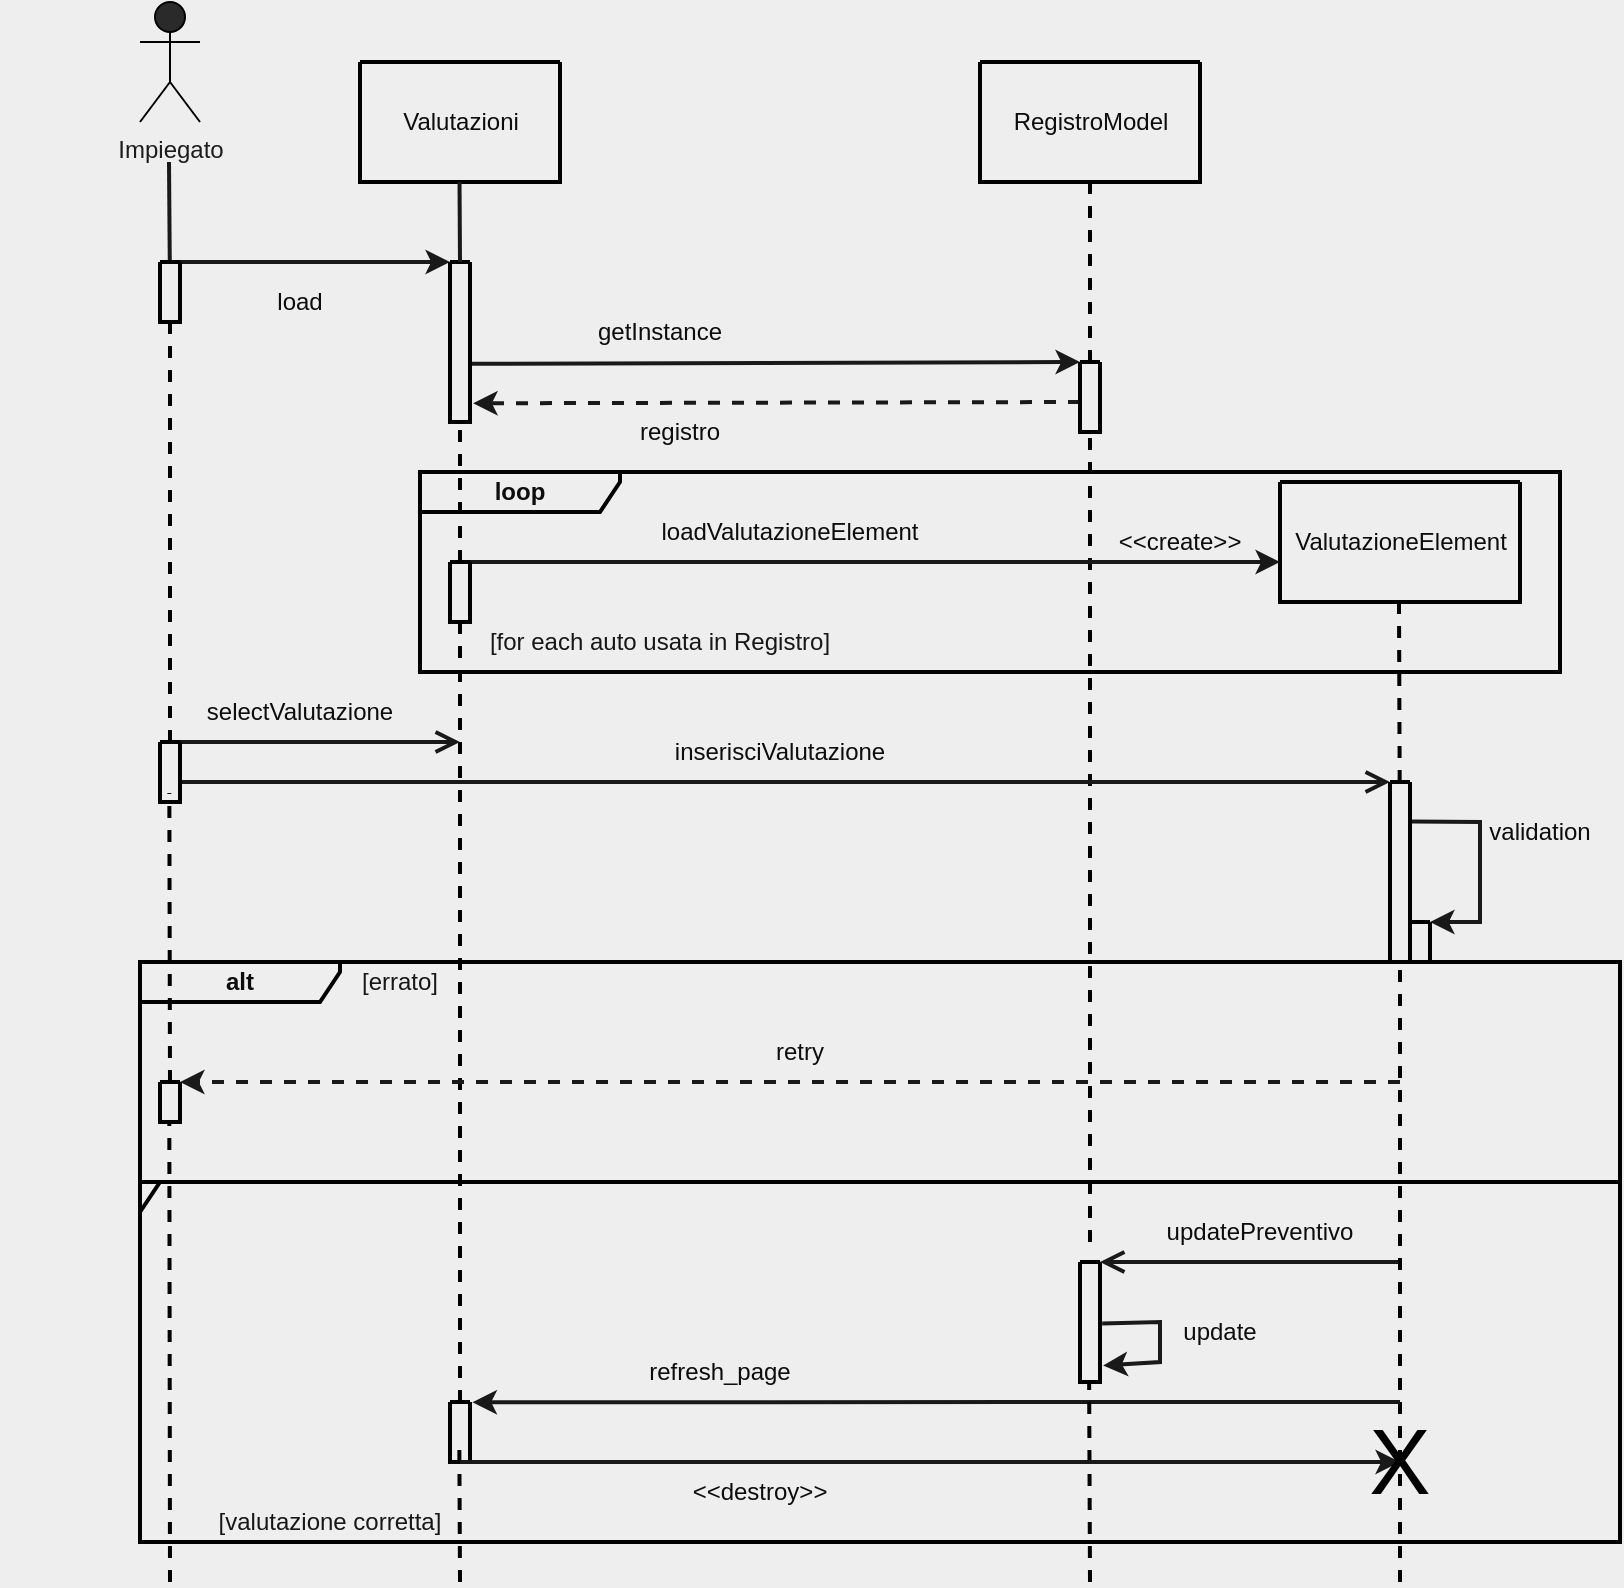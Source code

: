 <mxfile version="20.5.3" type="embed"><diagram id="ERxrzM34JgP0kjhDalQf" name="Page-1"><mxGraphModel dx="529" dy="141" grid="1" gridSize="10" guides="1" tooltips="1" connect="1" arrows="1" fold="1" page="0" pageScale="1" pageWidth="827" pageHeight="1169" background="#EEEEEE" math="0" shadow="0"><root><mxCell id="0"/><mxCell id="1" parent="0"/><mxCell id="224" value="Impiegato" style="shape=umlActor;verticalLabelPosition=bottom;verticalAlign=top;html=1;outlineConnect=0;fillColor=#2A2A2A;strokeColor=#000000;fontColor=#1C1C1C;" parent="1" vertex="1"><mxGeometry x="-80" y="60" width="30" height="60" as="geometry"/></mxCell><mxCell id="225" value="" style="endArrow=none;html=1;rounded=0;fontColor=#0D0D0D;strokeColor=#191919;strokeWidth=2;" parent="1" source="240" edge="1"><mxGeometry width="50" height="50" relative="1" as="geometry"><mxPoint x="-65.5" y="500" as="sourcePoint"/><mxPoint x="-65.5" y="140" as="targetPoint"/></mxGeometry></mxCell><mxCell id="228" value="" style="swimlane;startSize=0;strokeColor=#000000;fontColor=#0D0D0D;fillColor=#2A2A2A;strokeWidth=2;" parent="1" vertex="1"><mxGeometry x="30" y="90" width="100" height="60" as="geometry"/></mxCell><mxCell id="230" value="Valutazioni" style="text;html=1;align=center;verticalAlign=middle;resizable=0;points=[];autosize=1;strokeColor=none;fillColor=none;fontColor=#0D0D0D;" parent="228" vertex="1"><mxGeometry x="10" y="15" width="80" height="30" as="geometry"/></mxCell><mxCell id="234" value="" style="endArrow=classic;html=1;rounded=0;strokeColor=#191919;strokeWidth=2;fontColor=#0D0D0D;entryX=0;entryY=0;entryDx=0;entryDy=0;" parent="1" edge="1" target="266"><mxGeometry width="50" height="50" relative="1" as="geometry"><mxPoint x="-60" y="190" as="sourcePoint"/><mxPoint x="70" y="190" as="targetPoint"/></mxGeometry></mxCell><mxCell id="240" value="" style="swimlane;startSize=0;labelBackgroundColor=none;strokeColor=#000000;strokeWidth=2;fontColor=#0D0D0D;fillColor=#2A2A2A;" parent="1" vertex="1"><mxGeometry x="-70" y="190" width="10" height="30" as="geometry"/></mxCell><mxCell id="246" value="" style="endArrow=classic;html=1;rounded=0;strokeColor=#191919;strokeWidth=2;fontColor=#0D0D0D;exitX=1.074;exitY=0.636;exitDx=0;exitDy=0;exitPerimeter=0;" parent="1" source="266" edge="1"><mxGeometry width="50" height="50" relative="1" as="geometry"><mxPoint x="90" y="240" as="sourcePoint"/><mxPoint x="390" y="240" as="targetPoint"/></mxGeometry></mxCell><mxCell id="247" value="getInstance" style="text;html=1;strokeColor=none;fillColor=none;align=center;verticalAlign=middle;whiteSpace=wrap;rounded=0;labelBackgroundColor=none;strokeWidth=2;fontColor=#0D0D0D;" parent="1" vertex="1"><mxGeometry x="150" y="210" width="60" height="30" as="geometry"/></mxCell><mxCell id="266" value="" style="swimlane;startSize=0;labelBackgroundColor=none;strokeColor=#000000;strokeWidth=2;fontColor=#0D0D0D;fillColor=#2A2A2A;" parent="1" vertex="1"><mxGeometry x="75" y="190" width="10" height="80" as="geometry"/></mxCell><mxCell id="267" value="" style="endArrow=none;html=1;rounded=0;fontColor=#0D0D0D;strokeColor=#191919;strokeWidth=2;exitX=0.5;exitY=0;exitDx=0;exitDy=0;" parent="1" edge="1" source="266"><mxGeometry width="50" height="50" relative="1" as="geometry"><mxPoint x="80" y="170" as="sourcePoint"/><mxPoint x="79.76" y="150" as="targetPoint"/></mxGeometry></mxCell><mxCell id="271" value="" style="endArrow=none;dashed=1;html=1;rounded=0;entryX=0.5;entryY=1;entryDx=0;entryDy=0;strokeWidth=2;strokeColor=#000000;exitX=0.5;exitY=0;exitDx=0;exitDy=0;" parent="1" source="339" target="328" edge="1"><mxGeometry width="50" height="50" relative="1" as="geometry"><mxPoint x="80" y="850" as="sourcePoint"/><mxPoint x="120" y="290" as="targetPoint"/></mxGeometry></mxCell><mxCell id="274" value="" style="endArrow=none;dashed=1;html=1;rounded=0;entryX=0.501;entryY=1.02;entryDx=0;entryDy=0;strokeWidth=2;strokeColor=#000000;entryPerimeter=0;exitX=0.5;exitY=0;exitDx=0;exitDy=0;" parent="1" source="329" target="240" edge="1"><mxGeometry width="50" height="50" relative="1" as="geometry"><mxPoint x="-65" y="860" as="sourcePoint"/><mxPoint x="-65.38" y="250" as="targetPoint"/></mxGeometry></mxCell><mxCell id="287" value="load" style="text;html=1;strokeColor=none;fillColor=none;align=center;verticalAlign=middle;whiteSpace=wrap;rounded=0;labelBackgroundColor=none;strokeWidth=2;fontColor=#0D0D0D;" parent="1" vertex="1"><mxGeometry x="-30" y="195" width="60" height="30" as="geometry"/></mxCell><mxCell id="289" value="" style="swimlane;startSize=0;strokeColor=#000000;fontColor=#0D0D0D;fillColor=#2A2A2A;strokeWidth=2;" parent="1" vertex="1"><mxGeometry x="340" y="90" width="110" height="60" as="geometry"/></mxCell><mxCell id="290" value="RegistroModel" style="text;html=1;align=center;verticalAlign=middle;resizable=0;points=[];autosize=1;strokeColor=none;fillColor=none;fontColor=#0D0D0D;" parent="289" vertex="1"><mxGeometry x="5" y="15" width="100" height="30" as="geometry"/></mxCell><mxCell id="291" value="" style="endArrow=none;dashed=1;html=1;rounded=0;entryX=0.5;entryY=1;entryDx=0;entryDy=0;strokeWidth=2;strokeColor=#000000;startArrow=none;" parent="1" target="365" edge="1"><mxGeometry width="50" height="50" relative="1" as="geometry"><mxPoint x="395" y="560" as="sourcePoint"/><mxPoint x="394.5" y="150" as="targetPoint"/></mxGeometry></mxCell><mxCell id="294" value="" style="endArrow=classic;html=1;rounded=0;strokeColor=#191919;strokeWidth=2;fontColor=#0D0D0D;dashed=1;entryX=1.155;entryY=0.883;entryDx=0;entryDy=0;entryPerimeter=0;" parent="1" target="266" edge="1"><mxGeometry width="50" height="50" relative="1" as="geometry"><mxPoint x="390" y="260" as="sourcePoint"/><mxPoint x="90" y="260" as="targetPoint"/></mxGeometry></mxCell><mxCell id="295" value="registro" style="text;html=1;strokeColor=none;fillColor=none;align=center;verticalAlign=middle;whiteSpace=wrap;rounded=0;labelBackgroundColor=none;strokeWidth=2;fontColor=#0D0D0D;" parent="1" vertex="1"><mxGeometry x="160" y="260" width="60" height="30" as="geometry"/></mxCell><mxCell id="296" value="&lt;b&gt;loop&lt;/b&gt;" style="shape=umlFrame;whiteSpace=wrap;html=1;labelBackgroundColor=none;strokeColor=#000000;strokeWidth=2;fontColor=#0D0D0D;fillColor=none;width=100;height=20;" parent="1" vertex="1"><mxGeometry x="60" y="295" width="570" height="100" as="geometry"/></mxCell><mxCell id="297" value="" style="swimlane;startSize=0;strokeColor=#000000;fontColor=#0D0D0D;fillColor=#2A2A2A;strokeWidth=2;" parent="1" vertex="1"><mxGeometry x="490" y="300" width="120" height="60" as="geometry"/></mxCell><mxCell id="298" value="ValutazioneElement" style="text;html=1;align=center;verticalAlign=middle;resizable=0;points=[];autosize=1;strokeColor=none;fillColor=none;fontColor=#0D0D0D;" parent="297" vertex="1"><mxGeometry x="-5" y="15" width="130" height="30" as="geometry"/></mxCell><mxCell id="299" value="" style="endArrow=classic;html=1;rounded=0;strokeColor=#191919;strokeWidth=2;fontColor=#0D0D0D;" parent="1" edge="1"><mxGeometry width="50" height="50" relative="1" as="geometry"><mxPoint x="85" y="340" as="sourcePoint"/><mxPoint x="490" y="340" as="targetPoint"/></mxGeometry></mxCell><mxCell id="300" value="loadValutazioneElement" style="text;html=1;strokeColor=none;fillColor=none;align=center;verticalAlign=middle;whiteSpace=wrap;rounded=0;labelBackgroundColor=none;strokeWidth=2;fontColor=#0D0D0D;" parent="1" vertex="1"><mxGeometry x="180" y="310" width="130" height="30" as="geometry"/></mxCell><mxCell id="301" value="&lt;font color=&quot;#171717&quot;&gt;[for each auto usata in Registro]&lt;/font&gt;" style="text;html=1;strokeColor=none;fillColor=none;align=center;verticalAlign=middle;whiteSpace=wrap;rounded=0;" parent="1" vertex="1"><mxGeometry x="60" y="370" width="240" height="20" as="geometry"/></mxCell><mxCell id="303" value="" style="endArrow=open;html=1;rounded=0;strokeColor=#191919;strokeWidth=2;fontColor=#0D0D0D;endFill=0;endSize=8;" parent="1" edge="1"><mxGeometry width="50" height="50" relative="1" as="geometry"><mxPoint x="-60" y="430" as="sourcePoint"/><mxPoint x="80" y="430" as="targetPoint"/></mxGeometry></mxCell><mxCell id="304" value="selectValutazione" style="text;html=1;strokeColor=none;fillColor=none;align=center;verticalAlign=middle;whiteSpace=wrap;rounded=0;labelBackgroundColor=none;strokeWidth=2;fontColor=#0D0D0D;" parent="1" vertex="1"><mxGeometry x="-30" y="400" width="60" height="30" as="geometry"/></mxCell><mxCell id="311" value="" style="shape=umlFrame;whiteSpace=wrap;html=1;labelBackgroundColor=none;strokeColor=#000000;strokeWidth=2;fontColor=#0D0D0D;fillColor=none;width=10;height=15;" parent="1" vertex="1"><mxGeometry x="-80" y="650" width="740" height="180" as="geometry"/></mxCell><mxCell id="312" value="&lt;b&gt;alt&lt;/b&gt;" style="shape=umlFrame;whiteSpace=wrap;html=1;labelBackgroundColor=none;strokeColor=#000000;strokeWidth=2;fontColor=#0D0D0D;fillColor=none;width=100;height=20;" parent="1" vertex="1"><mxGeometry x="-80" y="540" width="740" height="110" as="geometry"/></mxCell><mxCell id="322" value="&lt;font color=&quot;#171717&quot;&gt;[errato]&lt;/font&gt;" style="text;html=1;strokeColor=none;fillColor=none;align=center;verticalAlign=middle;whiteSpace=wrap;rounded=0;" parent="1" vertex="1"><mxGeometry x="-70" y="540" width="240" height="20" as="geometry"/></mxCell><mxCell id="323" value="&lt;font color=&quot;#171717&quot;&gt;[valutazione corretta]&lt;/font&gt;" style="text;html=1;strokeColor=none;fillColor=none;align=center;verticalAlign=middle;whiteSpace=wrap;rounded=0;" parent="1" vertex="1"><mxGeometry x="-150" y="810" width="330" height="20" as="geometry"/></mxCell><mxCell id="325" value="&amp;nbsp;" style="text;html=1;strokeColor=none;fillColor=none;align=center;verticalAlign=middle;whiteSpace=wrap;rounded=0;labelBackgroundColor=none;strokeWidth=2;fontColor=#0D0D0D;" parent="1" vertex="1"><mxGeometry x="40" y="770" width="60" height="30" as="geometry"/></mxCell><mxCell id="327" value="refresh_page" style="text;html=1;strokeColor=none;fillColor=none;align=center;verticalAlign=middle;whiteSpace=wrap;rounded=0;labelBackgroundColor=none;strokeWidth=2;fontColor=#0D0D0D;" parent="1" vertex="1"><mxGeometry x="180" y="730" width="60" height="30" as="geometry"/></mxCell><mxCell id="328" value="" style="swimlane;startSize=0;labelBackgroundColor=none;strokeColor=#000000;strokeWidth=2;fontColor=#0D0D0D;fillColor=#2A2A2A;" parent="1" vertex="1"><mxGeometry x="75" y="340" width="10" height="30" as="geometry"/></mxCell><mxCell id="329" value="" style="swimlane;startSize=0;labelBackgroundColor=none;strokeColor=#000000;strokeWidth=2;fontColor=#0D0D0D;fillColor=#2A2A2A;" parent="1" vertex="1"><mxGeometry x="-70" y="430" width="10" height="30" as="geometry"/></mxCell><mxCell id="334" value="" style="endArrow=none;dashed=1;html=1;rounded=0;entryX=0.5;entryY=1;entryDx=0;entryDy=0;strokeWidth=2;strokeColor=#000000;" parent="1" edge="1"><mxGeometry width="50" height="50" relative="1" as="geometry"><mxPoint x="395" y="680" as="sourcePoint"/><mxPoint x="395" y="550" as="targetPoint"/></mxGeometry></mxCell><mxCell id="338" value="" style="swimlane;startSize=0;labelBackgroundColor=none;strokeColor=#000000;strokeWidth=2;fontColor=#0D0D0D;fillColor=#2A2A2A;" parent="1" vertex="1"><mxGeometry x="-70" y="600" width="10" height="20" as="geometry"/></mxCell><mxCell id="339" value="" style="swimlane;startSize=0;labelBackgroundColor=none;strokeColor=#000000;strokeWidth=2;fontColor=#0D0D0D;fillColor=#2A2A2A;" parent="1" vertex="1"><mxGeometry x="75" y="760" width="10" height="30" as="geometry"/></mxCell><mxCell id="343" value="" style="swimlane;startSize=0;labelBackgroundColor=none;strokeColor=#000000;strokeWidth=2;fontColor=#0D0D0D;fillColor=#2A2A2A;" parent="1" vertex="1"><mxGeometry x="390" y="690" width="10" height="60" as="geometry"/></mxCell><mxCell id="345" value="updatePreventivo" style="text;html=1;strokeColor=none;fillColor=none;align=center;verticalAlign=middle;whiteSpace=wrap;rounded=0;labelBackgroundColor=none;strokeWidth=2;fontColor=#0D0D0D;" parent="1" vertex="1"><mxGeometry x="450" y="660" width="60" height="30" as="geometry"/></mxCell><mxCell id="346" value="" style="endArrow=none;dashed=1;html=1;rounded=0;entryX=0.5;entryY=1;entryDx=0;entryDy=0;strokeWidth=2;strokeColor=#000000;startArrow=none;" parent="1" source="355" edge="1"><mxGeometry width="50" height="50" relative="1" as="geometry"><mxPoint x="550" y="860" as="sourcePoint"/><mxPoint x="549.5" y="360" as="targetPoint"/></mxGeometry></mxCell><mxCell id="347" value="" style="endArrow=open;html=1;rounded=0;strokeColor=#191919;strokeWidth=2;fontColor=#0D0D0D;entryX=0;entryY=0;entryDx=0;entryDy=0;endFill=0;endSize=8;" parent="1" target="355" edge="1"><mxGeometry width="50" height="50" relative="1" as="geometry"><mxPoint x="-59.08" y="450" as="sourcePoint"/><mxPoint x="550" y="450" as="targetPoint"/></mxGeometry></mxCell><mxCell id="348" value="inserisciValutazione" style="text;html=1;strokeColor=none;fillColor=none;align=center;verticalAlign=middle;whiteSpace=wrap;rounded=0;labelBackgroundColor=none;strokeWidth=2;fontColor=#0D0D0D;" parent="1" vertex="1"><mxGeometry x="210" y="420" width="60" height="30" as="geometry"/></mxCell><mxCell id="349" value="" style="endArrow=classic;html=1;rounded=0;strokeColor=#191919;strokeWidth=2;fontColor=#0D0D0D;exitX=1.092;exitY=0.22;exitDx=0;exitDy=0;exitPerimeter=0;entryX=1;entryY=0;entryDx=0;entryDy=0;" parent="1" source="355" edge="1" target="367"><mxGeometry width="50" height="50" relative="1" as="geometry"><mxPoint x="550" y="450" as="sourcePoint"/><mxPoint x="557" y="520" as="targetPoint"/><Array as="points"><mxPoint x="590" y="470"/><mxPoint x="590" y="520"/></Array></mxGeometry></mxCell><mxCell id="350" value="validation" style="text;html=1;strokeColor=none;fillColor=none;align=center;verticalAlign=middle;whiteSpace=wrap;rounded=0;labelBackgroundColor=none;strokeWidth=2;fontColor=#0D0D0D;" parent="1" vertex="1"><mxGeometry x="590" y="460" width="60" height="30" as="geometry"/></mxCell><mxCell id="352" value="" style="endArrow=classic;html=1;rounded=0;strokeColor=#191919;strokeWidth=2;fontColor=#0D0D0D;exitX=1.095;exitY=0.883;exitDx=0;exitDy=0;exitPerimeter=0;dashed=1;entryX=1;entryY=0;entryDx=0;entryDy=0;" parent="1" target="338" edge="1"><mxGeometry width="50" height="50" relative="1" as="geometry"><mxPoint x="550" y="600" as="sourcePoint"/><mxPoint x="380" y="600.64" as="targetPoint"/></mxGeometry></mxCell><mxCell id="353" value="retry" style="text;html=1;strokeColor=none;fillColor=none;align=center;verticalAlign=middle;whiteSpace=wrap;rounded=0;labelBackgroundColor=none;strokeWidth=2;fontColor=#0D0D0D;" parent="1" vertex="1"><mxGeometry x="220" y="570" width="60" height="30" as="geometry"/></mxCell><mxCell id="354" value="" style="endArrow=open;html=1;rounded=0;strokeColor=#191919;strokeWidth=2;fontColor=#0D0D0D;endFill=0;endSize=8;" parent="1" edge="1"><mxGeometry width="50" height="50" relative="1" as="geometry"><mxPoint x="550" y="690" as="sourcePoint"/><mxPoint x="400" y="690" as="targetPoint"/></mxGeometry></mxCell><mxCell id="355" value="" style="swimlane;startSize=0;labelBackgroundColor=none;strokeColor=#000000;strokeWidth=2;fontColor=#0D0D0D;fillColor=#2A2A2A;" parent="1" vertex="1"><mxGeometry x="545" y="450" width="10" height="90" as="geometry"/></mxCell><mxCell id="356" value="" style="endArrow=none;dashed=1;html=1;rounded=0;entryX=0.5;entryY=1;entryDx=0;entryDy=0;strokeWidth=2;strokeColor=#000000;startArrow=none;" parent="1" target="355" edge="1"><mxGeometry width="50" height="50" relative="1" as="geometry"><mxPoint x="550" y="850" as="sourcePoint"/><mxPoint x="549.5" y="360" as="targetPoint"/></mxGeometry></mxCell><mxCell id="357" value="" style="endArrow=classic;html=1;rounded=0;strokeColor=#191919;strokeWidth=2;fontColor=#0D0D0D;entryX=1.122;entryY=0.003;entryDx=0;entryDy=0;entryPerimeter=0;" parent="1" edge="1" target="339"><mxGeometry width="50" height="50" relative="1" as="geometry"><mxPoint x="550" y="760" as="sourcePoint"/><mxPoint x="90" y="765" as="targetPoint"/></mxGeometry></mxCell><mxCell id="358" value="" style="endArrow=classic;html=1;rounded=0;strokeColor=#191919;strokeWidth=2;fontColor=#0D0D0D;entryX=1.157;entryY=0.863;entryDx=0;entryDy=0;exitX=1.109;exitY=0.512;exitDx=0;exitDy=0;exitPerimeter=0;entryPerimeter=0;" parent="1" source="343" target="343" edge="1"><mxGeometry width="50" height="50" relative="1" as="geometry"><mxPoint x="410" y="710" as="sourcePoint"/><mxPoint x="400" y="737.5" as="targetPoint"/><Array as="points"><mxPoint x="430" y="720"/><mxPoint x="430" y="740"/></Array></mxGeometry></mxCell><mxCell id="359" value="update" style="text;html=1;strokeColor=none;fillColor=none;align=center;verticalAlign=middle;whiteSpace=wrap;rounded=0;labelBackgroundColor=none;strokeWidth=2;fontColor=#0D0D0D;" parent="1" vertex="1"><mxGeometry x="430" y="710" width="60" height="30" as="geometry"/></mxCell><mxCell id="360" value="" style="endArrow=none;dashed=1;html=1;rounded=0;entryX=0.501;entryY=1.02;entryDx=0;entryDy=0;strokeWidth=2;strokeColor=#000000;entryPerimeter=0;exitX=0.5;exitY=0;exitDx=0;exitDy=0;" parent="1" edge="1" source="338"><mxGeometry width="50" height="50" relative="1" as="geometry"><mxPoint x="-65" y="570" as="sourcePoint"/><mxPoint x="-65.33" y="455.5" as="targetPoint"/></mxGeometry></mxCell><mxCell id="361" value="" style="endArrow=none;dashed=1;html=1;rounded=0;entryX=0.501;entryY=1.02;entryDx=0;entryDy=0;strokeWidth=2;strokeColor=#000000;entryPerimeter=0;" parent="1" edge="1"><mxGeometry width="50" height="50" relative="1" as="geometry"><mxPoint x="-65" y="850" as="sourcePoint"/><mxPoint x="-65.34" y="620" as="targetPoint"/></mxGeometry></mxCell><mxCell id="362" value="" style="endArrow=none;dashed=1;html=1;rounded=0;entryX=0.5;entryY=1;entryDx=0;entryDy=0;strokeWidth=2;strokeColor=#000000;" parent="1" edge="1"><mxGeometry width="50" height="50" relative="1" as="geometry"><mxPoint x="80" y="850" as="sourcePoint"/><mxPoint x="79.66" y="780" as="targetPoint"/></mxGeometry></mxCell><mxCell id="363" value="" style="endArrow=none;dashed=1;html=1;rounded=0;entryX=0.5;entryY=1;entryDx=0;entryDy=0;strokeWidth=2;strokeColor=#000000;exitX=0.5;exitY=0;exitDx=0;exitDy=0;" parent="1" source="328" target="266" edge="1"><mxGeometry width="50" height="50" relative="1" as="geometry"><mxPoint x="-55" y="420" as="sourcePoint"/><mxPoint x="-54.99" y="231" as="targetPoint"/></mxGeometry></mxCell><mxCell id="364" value="" style="endArrow=none;dashed=1;html=1;rounded=0;entryX=0.5;entryY=1;entryDx=0;entryDy=0;strokeWidth=2;strokeColor=#000000;" parent="1" edge="1"><mxGeometry width="50" height="50" relative="1" as="geometry"><mxPoint x="395" y="850" as="sourcePoint"/><mxPoint x="394.57" y="750.0" as="targetPoint"/></mxGeometry></mxCell><mxCell id="365" value="" style="swimlane;startSize=0;labelBackgroundColor=none;strokeColor=#000000;strokeWidth=2;fontColor=#0D0D0D;fillColor=#2A2A2A;" parent="1" vertex="1"><mxGeometry x="390" y="240" width="10" height="35" as="geometry"/></mxCell><mxCell id="366" value="" style="endArrow=none;html=1;rounded=0;entryX=0.5;entryY=1;entryDx=0;entryDy=0;strokeWidth=2;strokeColor=#000000;exitX=0.5;exitY=0;exitDx=0;exitDy=0;dashed=1;" parent="1" target="289" edge="1" source="365"><mxGeometry width="50" height="50" relative="1" as="geometry"><mxPoint x="394.57" y="225" as="sourcePoint"/><mxPoint x="394.57" y="175" as="targetPoint"/></mxGeometry></mxCell><mxCell id="302" value="&amp;lt;&amp;lt;create&amp;gt;&amp;gt;" style="text;html=1;strokeColor=none;fillColor=none;align=center;verticalAlign=middle;whiteSpace=wrap;rounded=0;labelBackgroundColor=none;strokeWidth=2;fontColor=#0D0D0D;" parent="1" vertex="1"><mxGeometry x="410" y="315" width="60" height="30" as="geometry"/></mxCell><mxCell id="367" value="" style="swimlane;startSize=0;labelBackgroundColor=none;strokeColor=#000000;strokeWidth=2;fontColor=#0D0D0D;fillColor=#2A2A2A;" vertex="1" parent="1"><mxGeometry x="555" y="520" width="10" height="20" as="geometry"/></mxCell><mxCell id="368" value="" style="endArrow=classic;html=1;rounded=0;strokeColor=#191919;strokeWidth=2;fontColor=#0D0D0D;" edge="1" parent="1"><mxGeometry width="50" height="50" relative="1" as="geometry"><mxPoint x="80" y="790" as="sourcePoint"/><mxPoint x="550" y="790" as="targetPoint"/></mxGeometry></mxCell><mxCell id="371" value="&amp;lt;&amp;lt;destroy&amp;gt;&amp;gt;" style="text;html=1;strokeColor=none;fillColor=none;align=center;verticalAlign=middle;whiteSpace=wrap;rounded=0;labelBackgroundColor=none;strokeWidth=2;fontColor=#0D0D0D;" vertex="1" parent="1"><mxGeometry x="200" y="790" width="60" height="30" as="geometry"/></mxCell><mxCell id="372" value="&lt;font style=&quot;font-size: 46px;&quot; color=&quot;#000000&quot;&gt;X&lt;/font&gt;" style="text;html=1;strokeColor=none;fillColor=none;align=center;verticalAlign=middle;whiteSpace=wrap;rounded=0;" vertex="1" parent="1"><mxGeometry x="535" y="780" width="30" height="20" as="geometry"/></mxCell></root></mxGraphModel></diagram></mxfile>